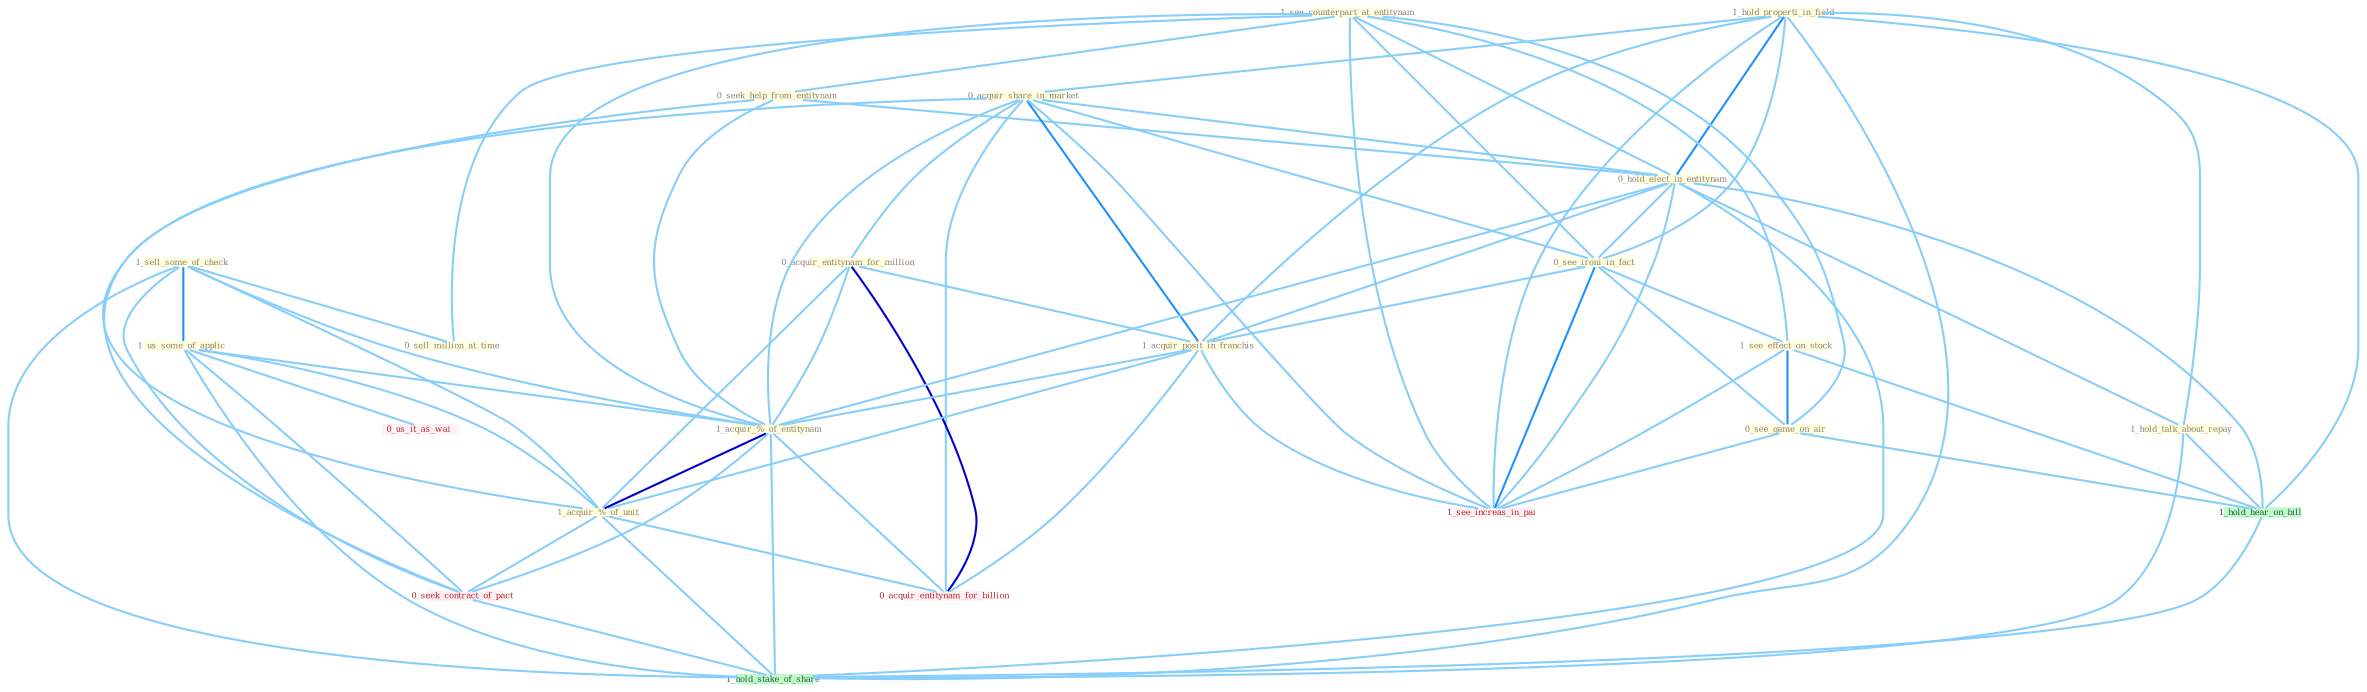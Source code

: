 Graph G{ 
    node
    [shape=polygon,style=filled,width=.5,height=.06,color="#BDFCC9",fixedsize=true,fontsize=4,
    fontcolor="#2f4f4f"];
    {node
    [color="#ffffe0", fontcolor="#8b7d6b"] "1_hold_properti_in_field " "1_see_counterpart_at_entitynam " "0_seek_help_from_entitynam " "0_acquir_share_in_market " "0_acquir_entitynam_for_million " "1_sell_some_of_check " "0_hold_elect_in_entitynam " "0_see_ironi_in_fact " "1_us_some_of_applic " "1_acquir_posit_in_franchis " "1_acquir_%_of_entitynam " "1_see_effect_on_stock " "1_hold_talk_about_repay " "0_sell_million_at_time " "1_acquir_%_of_unit " "0_see_game_on_air "}
{node [color="#fff0f5", fontcolor="#b22222"] "0_seek_contract_of_pact " "0_us_it_as_wai " "0_acquir_entitynam_for_billion " "1_see_increas_in_pai "}
edge [color="#B0E2FF"];

	"1_hold_properti_in_field " -- "0_acquir_share_in_market " [w="1", color="#87cefa" ];
	"1_hold_properti_in_field " -- "0_hold_elect_in_entitynam " [w="2", color="#1e90ff" , len=0.8];
	"1_hold_properti_in_field " -- "0_see_ironi_in_fact " [w="1", color="#87cefa" ];
	"1_hold_properti_in_field " -- "1_acquir_posit_in_franchis " [w="1", color="#87cefa" ];
	"1_hold_properti_in_field " -- "1_hold_talk_about_repay " [w="1", color="#87cefa" ];
	"1_hold_properti_in_field " -- "1_see_increas_in_pai " [w="1", color="#87cefa" ];
	"1_hold_properti_in_field " -- "1_hold_hear_on_bill " [w="1", color="#87cefa" ];
	"1_hold_properti_in_field " -- "1_hold_stake_of_share " [w="1", color="#87cefa" ];
	"1_see_counterpart_at_entitynam " -- "0_seek_help_from_entitynam " [w="1", color="#87cefa" ];
	"1_see_counterpart_at_entitynam " -- "0_hold_elect_in_entitynam " [w="1", color="#87cefa" ];
	"1_see_counterpart_at_entitynam " -- "0_see_ironi_in_fact " [w="1", color="#87cefa" ];
	"1_see_counterpart_at_entitynam " -- "1_acquir_%_of_entitynam " [w="1", color="#87cefa" ];
	"1_see_counterpart_at_entitynam " -- "1_see_effect_on_stock " [w="1", color="#87cefa" ];
	"1_see_counterpart_at_entitynam " -- "0_sell_million_at_time " [w="1", color="#87cefa" ];
	"1_see_counterpart_at_entitynam " -- "0_see_game_on_air " [w="1", color="#87cefa" ];
	"1_see_counterpart_at_entitynam " -- "1_see_increas_in_pai " [w="1", color="#87cefa" ];
	"0_seek_help_from_entitynam " -- "0_hold_elect_in_entitynam " [w="1", color="#87cefa" ];
	"0_seek_help_from_entitynam " -- "1_acquir_%_of_entitynam " [w="1", color="#87cefa" ];
	"0_seek_help_from_entitynam " -- "0_seek_contract_of_pact " [w="1", color="#87cefa" ];
	"0_acquir_share_in_market " -- "0_acquir_entitynam_for_million " [w="1", color="#87cefa" ];
	"0_acquir_share_in_market " -- "0_hold_elect_in_entitynam " [w="1", color="#87cefa" ];
	"0_acquir_share_in_market " -- "0_see_ironi_in_fact " [w="1", color="#87cefa" ];
	"0_acquir_share_in_market " -- "1_acquir_posit_in_franchis " [w="2", color="#1e90ff" , len=0.8];
	"0_acquir_share_in_market " -- "1_acquir_%_of_entitynam " [w="1", color="#87cefa" ];
	"0_acquir_share_in_market " -- "1_acquir_%_of_unit " [w="1", color="#87cefa" ];
	"0_acquir_share_in_market " -- "0_acquir_entitynam_for_billion " [w="1", color="#87cefa" ];
	"0_acquir_share_in_market " -- "1_see_increas_in_pai " [w="1", color="#87cefa" ];
	"0_acquir_entitynam_for_million " -- "1_acquir_posit_in_franchis " [w="1", color="#87cefa" ];
	"0_acquir_entitynam_for_million " -- "1_acquir_%_of_entitynam " [w="1", color="#87cefa" ];
	"0_acquir_entitynam_for_million " -- "1_acquir_%_of_unit " [w="1", color="#87cefa" ];
	"0_acquir_entitynam_for_million " -- "0_acquir_entitynam_for_billion " [w="3", color="#0000cd" , len=0.6];
	"1_sell_some_of_check " -- "1_us_some_of_applic " [w="2", color="#1e90ff" , len=0.8];
	"1_sell_some_of_check " -- "1_acquir_%_of_entitynam " [w="1", color="#87cefa" ];
	"1_sell_some_of_check " -- "0_sell_million_at_time " [w="1", color="#87cefa" ];
	"1_sell_some_of_check " -- "1_acquir_%_of_unit " [w="1", color="#87cefa" ];
	"1_sell_some_of_check " -- "0_seek_contract_of_pact " [w="1", color="#87cefa" ];
	"1_sell_some_of_check " -- "1_hold_stake_of_share " [w="1", color="#87cefa" ];
	"0_hold_elect_in_entitynam " -- "0_see_ironi_in_fact " [w="1", color="#87cefa" ];
	"0_hold_elect_in_entitynam " -- "1_acquir_posit_in_franchis " [w="1", color="#87cefa" ];
	"0_hold_elect_in_entitynam " -- "1_acquir_%_of_entitynam " [w="1", color="#87cefa" ];
	"0_hold_elect_in_entitynam " -- "1_hold_talk_about_repay " [w="1", color="#87cefa" ];
	"0_hold_elect_in_entitynam " -- "1_see_increas_in_pai " [w="1", color="#87cefa" ];
	"0_hold_elect_in_entitynam " -- "1_hold_hear_on_bill " [w="1", color="#87cefa" ];
	"0_hold_elect_in_entitynam " -- "1_hold_stake_of_share " [w="1", color="#87cefa" ];
	"0_see_ironi_in_fact " -- "1_acquir_posit_in_franchis " [w="1", color="#87cefa" ];
	"0_see_ironi_in_fact " -- "1_see_effect_on_stock " [w="1", color="#87cefa" ];
	"0_see_ironi_in_fact " -- "0_see_game_on_air " [w="1", color="#87cefa" ];
	"0_see_ironi_in_fact " -- "1_see_increas_in_pai " [w="2", color="#1e90ff" , len=0.8];
	"1_us_some_of_applic " -- "1_acquir_%_of_entitynam " [w="1", color="#87cefa" ];
	"1_us_some_of_applic " -- "1_acquir_%_of_unit " [w="1", color="#87cefa" ];
	"1_us_some_of_applic " -- "0_seek_contract_of_pact " [w="1", color="#87cefa" ];
	"1_us_some_of_applic " -- "0_us_it_as_wai " [w="1", color="#87cefa" ];
	"1_us_some_of_applic " -- "1_hold_stake_of_share " [w="1", color="#87cefa" ];
	"1_acquir_posit_in_franchis " -- "1_acquir_%_of_entitynam " [w="1", color="#87cefa" ];
	"1_acquir_posit_in_franchis " -- "1_acquir_%_of_unit " [w="1", color="#87cefa" ];
	"1_acquir_posit_in_franchis " -- "0_acquir_entitynam_for_billion " [w="1", color="#87cefa" ];
	"1_acquir_posit_in_franchis " -- "1_see_increas_in_pai " [w="1", color="#87cefa" ];
	"1_acquir_%_of_entitynam " -- "1_acquir_%_of_unit " [w="3", color="#0000cd" , len=0.6];
	"1_acquir_%_of_entitynam " -- "0_seek_contract_of_pact " [w="1", color="#87cefa" ];
	"1_acquir_%_of_entitynam " -- "0_acquir_entitynam_for_billion " [w="1", color="#87cefa" ];
	"1_acquir_%_of_entitynam " -- "1_hold_stake_of_share " [w="1", color="#87cefa" ];
	"1_see_effect_on_stock " -- "0_see_game_on_air " [w="2", color="#1e90ff" , len=0.8];
	"1_see_effect_on_stock " -- "1_see_increas_in_pai " [w="1", color="#87cefa" ];
	"1_see_effect_on_stock " -- "1_hold_hear_on_bill " [w="1", color="#87cefa" ];
	"1_hold_talk_about_repay " -- "1_hold_hear_on_bill " [w="1", color="#87cefa" ];
	"1_hold_talk_about_repay " -- "1_hold_stake_of_share " [w="1", color="#87cefa" ];
	"1_acquir_%_of_unit " -- "0_seek_contract_of_pact " [w="1", color="#87cefa" ];
	"1_acquir_%_of_unit " -- "0_acquir_entitynam_for_billion " [w="1", color="#87cefa" ];
	"1_acquir_%_of_unit " -- "1_hold_stake_of_share " [w="1", color="#87cefa" ];
	"0_see_game_on_air " -- "1_see_increas_in_pai " [w="1", color="#87cefa" ];
	"0_see_game_on_air " -- "1_hold_hear_on_bill " [w="1", color="#87cefa" ];
	"0_seek_contract_of_pact " -- "1_hold_stake_of_share " [w="1", color="#87cefa" ];
	"1_hold_hear_on_bill " -- "1_hold_stake_of_share " [w="1", color="#87cefa" ];
}